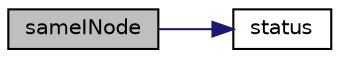 digraph "sameINode"
{
  bgcolor="transparent";
  edge [fontname="Helvetica",fontsize="10",labelfontname="Helvetica",labelfontsize="10"];
  node [fontname="Helvetica",fontsize="10",shape=record];
  rankdir="LR";
  Node1 [label="sameINode",height=0.2,width=0.4,color="black", fillcolor="grey75", style="filled", fontcolor="black"];
  Node1 -> Node2 [color="midnightblue",fontsize="10",style="solid",fontname="Helvetica"];
  Node2 [label="status",height=0.2,width=0.4,color="black",URL="$a00791.html#a04ac7a2a82b76957b9aad4dbcae562c1",tooltip="Raw status. "];
}
